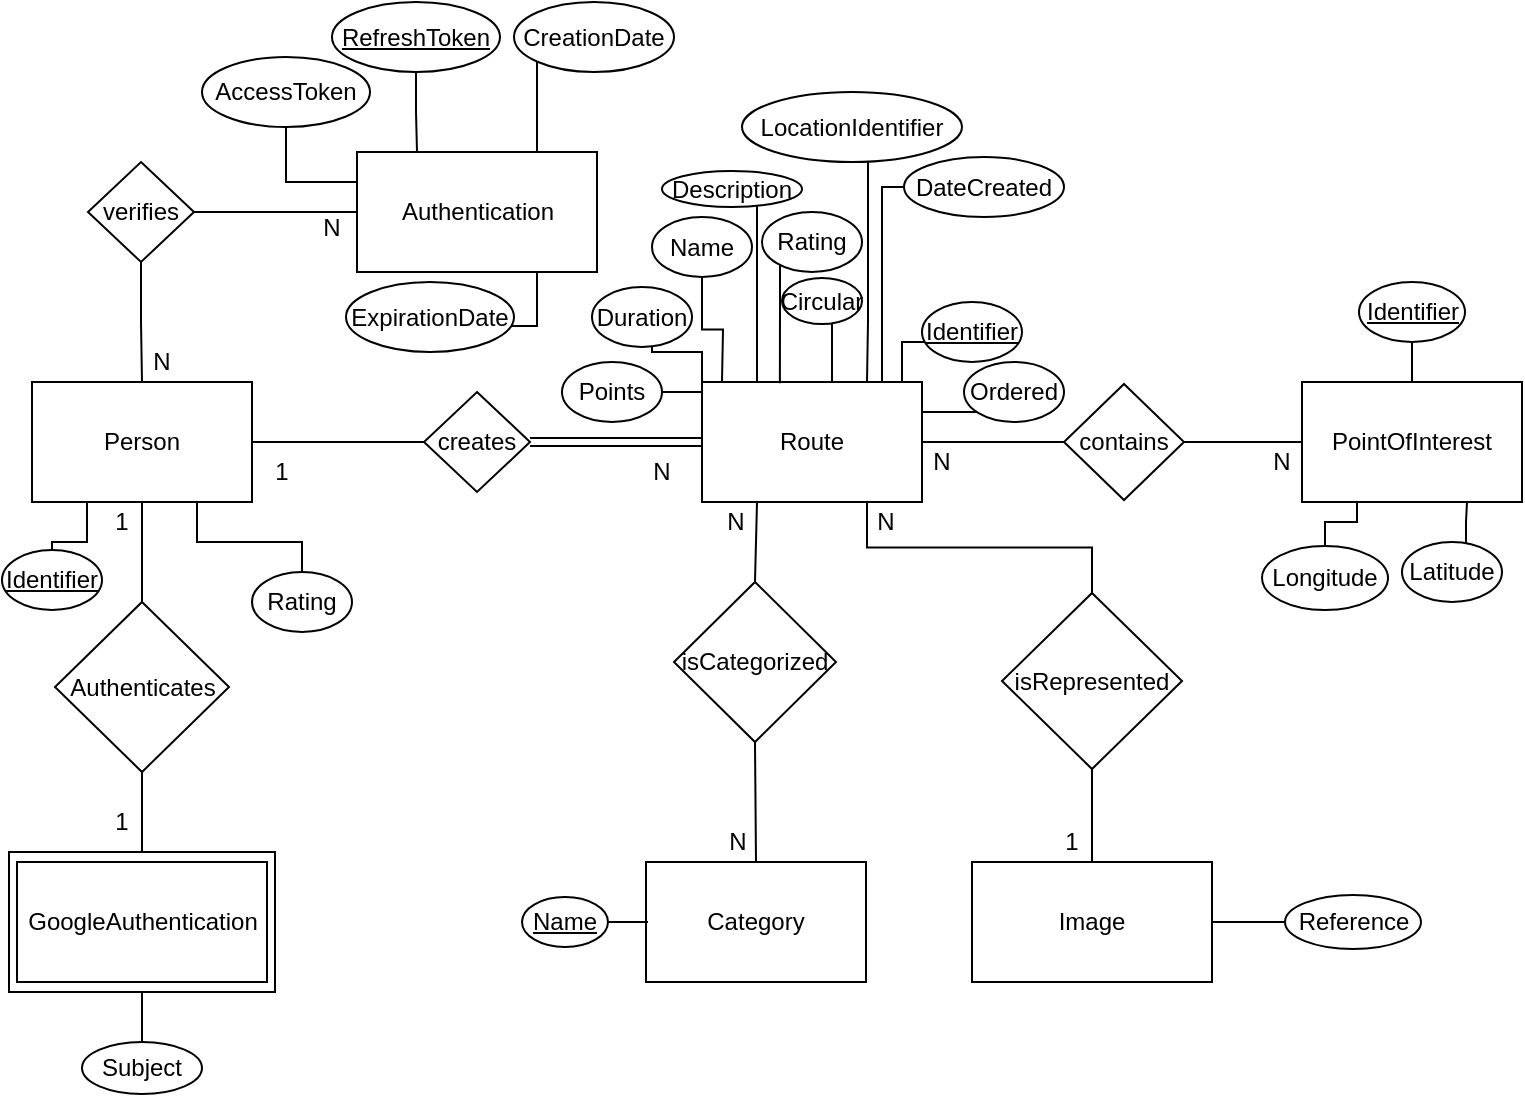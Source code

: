 <mxfile version="10.9.5" type="device"><diagram id="I5HzPMfTuk4XGvRj4fif" name="Page-1"><mxGraphModel dx="1210" dy="609" grid="1" gridSize="10" guides="1" tooltips="1" connect="1" arrows="1" fold="1" page="1" pageScale="1" pageWidth="827" pageHeight="1169" math="0" shadow="0"><root><mxCell id="0"/><mxCell id="1" parent="0"/><mxCell id="45ko04TPYs-SI4kpnUHM-22" value="" style="rounded=0;whiteSpace=wrap;html=1;" parent="1" vertex="1"><mxGeometry x="113.5" y="435" width="133" height="70" as="geometry"/></mxCell><mxCell id="byKmGA6-FAQ3RbrHDZm1-11" style="edgeStyle=orthogonalEdgeStyle;rounded=0;orthogonalLoop=1;jettySize=auto;html=1;entryX=0;entryY=0.5;entryDx=0;entryDy=0;endArrow=none;endFill=0;" edge="1" parent="1" source="sx0cLf27U61Tal4f1JIm-5" target="byKmGA6-FAQ3RbrHDZm1-9"><mxGeometry relative="1" as="geometry"/></mxCell><mxCell id="byKmGA6-FAQ3RbrHDZm1-22" style="edgeStyle=orthogonalEdgeStyle;rounded=0;orthogonalLoop=1;jettySize=auto;html=1;exitX=0.75;exitY=1;exitDx=0;exitDy=0;entryX=0.5;entryY=0;entryDx=0;entryDy=0;endArrow=none;endFill=0;" edge="1" parent="1" source="sx0cLf27U61Tal4f1JIm-5" target="byKmGA6-FAQ3RbrHDZm1-21"><mxGeometry relative="1" as="geometry"/></mxCell><mxCell id="sx0cLf27U61Tal4f1JIm-5" value="Route" style="rounded=0;whiteSpace=wrap;html=1;" parent="1" vertex="1"><mxGeometry x="460" y="200" width="110" height="60" as="geometry"/></mxCell><mxCell id="sx0cLf27U61Tal4f1JIm-2" value="Person" style="rounded=0;whiteSpace=wrap;html=1;" parent="1" vertex="1"><mxGeometry x="125" y="200" width="110" height="60" as="geometry"/></mxCell><mxCell id="sx0cLf27U61Tal4f1JIm-7" value="Category" style="rounded=0;whiteSpace=wrap;html=1;" parent="1" vertex="1"><mxGeometry x="432" y="440" width="110" height="60" as="geometry"/></mxCell><mxCell id="byKmGA6-FAQ3RbrHDZm1-33" style="edgeStyle=orthogonalEdgeStyle;rounded=0;orthogonalLoop=1;jettySize=auto;html=1;entryX=0.75;entryY=1;entryDx=0;entryDy=0;endArrow=none;endFill=0;" edge="1" parent="1" source="sx0cLf27U61Tal4f1JIm-11" target="sx0cLf27U61Tal4f1JIm-2"><mxGeometry relative="1" as="geometry"><Array as="points"><mxPoint x="260" y="280"/><mxPoint x="207" y="280"/></Array></mxGeometry></mxCell><mxCell id="sx0cLf27U61Tal4f1JIm-11" value="Rating" style="ellipse;whiteSpace=wrap;html=1;" parent="1" vertex="1"><mxGeometry x="235" y="295" width="50" height="30" as="geometry"/></mxCell><mxCell id="byKmGA6-FAQ3RbrHDZm1-34" style="edgeStyle=orthogonalEdgeStyle;rounded=0;orthogonalLoop=1;jettySize=auto;html=1;entryX=0.25;entryY=1;entryDx=0;entryDy=0;endArrow=none;endFill=0;" edge="1" parent="1" source="sx0cLf27U61Tal4f1JIm-12" target="sx0cLf27U61Tal4f1JIm-2"><mxGeometry relative="1" as="geometry"><Array as="points"><mxPoint x="135" y="280"/><mxPoint x="152" y="280"/></Array></mxGeometry></mxCell><mxCell id="sx0cLf27U61Tal4f1JIm-12" value="Identifier" style="ellipse;whiteSpace=wrap;html=1;fontStyle=4" parent="1" vertex="1"><mxGeometry x="110" y="284" width="50" height="30" as="geometry"/></mxCell><mxCell id="sx0cLf27U61Tal4f1JIm-19" value="creates&lt;br&gt;" style="rhombus;whiteSpace=wrap;html=1;" parent="1" vertex="1"><mxGeometry x="321" y="205" width="53" height="50" as="geometry"/></mxCell><mxCell id="sx0cLf27U61Tal4f1JIm-22" value="" style="endArrow=none;html=1;entryX=0;entryY=0.5;entryDx=0;entryDy=0;exitX=1;exitY=0.5;exitDx=0;exitDy=0;" parent="1" source="sx0cLf27U61Tal4f1JIm-2" target="sx0cLf27U61Tal4f1JIm-19" edge="1"><mxGeometry width="50" height="50" relative="1" as="geometry"><mxPoint x="240" y="230" as="sourcePoint"/><mxPoint x="300" y="240" as="targetPoint"/></mxGeometry></mxCell><mxCell id="sx0cLf27U61Tal4f1JIm-25" value="" style="endArrow=none;html=1;shape=link;exitX=1;exitY=0.5;exitDx=0;exitDy=0;" parent="1" source="sx0cLf27U61Tal4f1JIm-19" edge="1"><mxGeometry width="50" height="50" relative="1" as="geometry"><mxPoint x="380" y="250" as="sourcePoint"/><mxPoint x="460" y="230" as="targetPoint"/></mxGeometry></mxCell><mxCell id="sx0cLf27U61Tal4f1JIm-26" value="1" style="text;html=1;strokeColor=none;fillColor=none;align=center;verticalAlign=middle;whiteSpace=wrap;rounded=0;" parent="1" vertex="1"><mxGeometry x="240" y="235" width="20" height="20" as="geometry"/></mxCell><mxCell id="sx0cLf27U61Tal4f1JIm-27" value="N" style="text;html=1;strokeColor=none;fillColor=none;align=center;verticalAlign=middle;whiteSpace=wrap;rounded=0;" parent="1" vertex="1"><mxGeometry x="430" y="235" width="20" height="20" as="geometry"/></mxCell><mxCell id="byKmGA6-FAQ3RbrHDZm1-57" style="edgeStyle=orthogonalEdgeStyle;rounded=0;orthogonalLoop=1;jettySize=auto;html=1;entryX=0.75;entryY=0;entryDx=0;entryDy=0;endArrow=none;endFill=0;" edge="1" parent="1" source="sx0cLf27U61Tal4f1JIm-30" target="sx0cLf27U61Tal4f1JIm-5"><mxGeometry relative="1" as="geometry"><Array as="points"><mxPoint x="560" y="180"/><mxPoint x="560" y="200"/></Array></mxGeometry></mxCell><mxCell id="sx0cLf27U61Tal4f1JIm-30" value="Identifier" style="ellipse;whiteSpace=wrap;html=1;fontStyle=4" parent="1" vertex="1"><mxGeometry x="570" y="160" width="50" height="30" as="geometry"/></mxCell><mxCell id="byKmGA6-FAQ3RbrHDZm1-48" style="edgeStyle=orthogonalEdgeStyle;rounded=0;orthogonalLoop=1;jettySize=auto;html=1;entryX=0.75;entryY=0;entryDx=0;entryDy=0;endArrow=none;endFill=0;" edge="1" parent="1" source="sx0cLf27U61Tal4f1JIm-32" target="sx0cLf27U61Tal4f1JIm-5"><mxGeometry relative="1" as="geometry"><Array as="points"><mxPoint x="543" y="170"/><mxPoint x="543" y="170"/></Array></mxGeometry></mxCell><mxCell id="sx0cLf27U61Tal4f1JIm-32" value="LocationIdentifier" style="ellipse;whiteSpace=wrap;html=1;" parent="1" vertex="1"><mxGeometry x="480" y="55" width="110" height="35" as="geometry"/></mxCell><mxCell id="byKmGA6-FAQ3RbrHDZm1-51" style="edgeStyle=orthogonalEdgeStyle;rounded=0;orthogonalLoop=1;jettySize=auto;html=1;endArrow=none;endFill=0;" edge="1" parent="1" source="sx0cLf27U61Tal4f1JIm-33"><mxGeometry relative="1" as="geometry"><mxPoint x="470" y="200" as="targetPoint"/></mxGeometry></mxCell><mxCell id="sx0cLf27U61Tal4f1JIm-33" value="Name" style="ellipse;whiteSpace=wrap;html=1;" parent="1" vertex="1"><mxGeometry x="435" y="117.5" width="50" height="30" as="geometry"/></mxCell><mxCell id="byKmGA6-FAQ3RbrHDZm1-52" style="edgeStyle=orthogonalEdgeStyle;rounded=0;orthogonalLoop=1;jettySize=auto;html=1;entryX=0.25;entryY=0;entryDx=0;entryDy=0;endArrow=none;endFill=0;" edge="1" parent="1" source="sx0cLf27U61Tal4f1JIm-34" target="sx0cLf27U61Tal4f1JIm-5"><mxGeometry relative="1" as="geometry"><Array as="points"><mxPoint x="488" y="146"/></Array></mxGeometry></mxCell><mxCell id="sx0cLf27U61Tal4f1JIm-34" value="Description" style="ellipse;whiteSpace=wrap;html=1;" parent="1" vertex="1"><mxGeometry x="440" y="94.5" width="70" height="18" as="geometry"/></mxCell><mxCell id="byKmGA6-FAQ3RbrHDZm1-53" style="edgeStyle=orthogonalEdgeStyle;rounded=0;orthogonalLoop=1;jettySize=auto;html=1;entryX=0.354;entryY=0.01;entryDx=0;entryDy=0;entryPerimeter=0;endArrow=none;endFill=0;" edge="1" parent="1" source="sx0cLf27U61Tal4f1JIm-35" target="sx0cLf27U61Tal4f1JIm-5"><mxGeometry relative="1" as="geometry"><Array as="points"><mxPoint x="499" y="160"/><mxPoint x="499" y="160"/></Array></mxGeometry></mxCell><mxCell id="sx0cLf27U61Tal4f1JIm-35" value="Rating" style="ellipse;whiteSpace=wrap;html=1;" parent="1" vertex="1"><mxGeometry x="490" y="115" width="50" height="30" as="geometry"/></mxCell><mxCell id="byKmGA6-FAQ3RbrHDZm1-50" style="edgeStyle=orthogonalEdgeStyle;rounded=0;orthogonalLoop=1;jettySize=auto;html=1;entryX=0.25;entryY=0;entryDx=0;entryDy=0;endArrow=none;endFill=0;" edge="1" parent="1" source="sx0cLf27U61Tal4f1JIm-36" target="sx0cLf27U61Tal4f1JIm-5"><mxGeometry relative="1" as="geometry"><Array as="points"><mxPoint x="435" y="185"/><mxPoint x="460" y="185"/><mxPoint x="460" y="200"/></Array></mxGeometry></mxCell><mxCell id="sx0cLf27U61Tal4f1JIm-36" value="Duration" style="ellipse;whiteSpace=wrap;html=1;" parent="1" vertex="1"><mxGeometry x="405" y="152.5" width="50" height="30" as="geometry"/></mxCell><mxCell id="byKmGA6-FAQ3RbrHDZm1-61" style="edgeStyle=orthogonalEdgeStyle;rounded=0;orthogonalLoop=1;jettySize=auto;html=1;endArrow=none;endFill=0;" edge="1" parent="1" source="sx0cLf27U61Tal4f1JIm-37"><mxGeometry relative="1" as="geometry"><mxPoint x="550" y="200" as="targetPoint"/><Array as="points"><mxPoint x="550" y="102"/></Array></mxGeometry></mxCell><mxCell id="sx0cLf27U61Tal4f1JIm-37" value="DateCreated" style="ellipse;whiteSpace=wrap;html=1;" parent="1" vertex="1"><mxGeometry x="561" y="87.5" width="80" height="30" as="geometry"/></mxCell><mxCell id="byKmGA6-FAQ3RbrHDZm1-49" style="edgeStyle=orthogonalEdgeStyle;rounded=0;orthogonalLoop=1;jettySize=auto;html=1;entryX=-0.005;entryY=0.21;entryDx=0;entryDy=0;entryPerimeter=0;endArrow=none;endFill=0;" edge="1" parent="1" source="sx0cLf27U61Tal4f1JIm-38" target="sx0cLf27U61Tal4f1JIm-5"><mxGeometry relative="1" as="geometry"/></mxCell><mxCell id="sx0cLf27U61Tal4f1JIm-38" value="Points" style="ellipse;whiteSpace=wrap;html=1;" parent="1" vertex="1"><mxGeometry x="390" y="190" width="50" height="30" as="geometry"/></mxCell><mxCell id="sx0cLf27U61Tal4f1JIm-54" value="" style="endArrow=none;html=1;entryX=0.25;entryY=1;entryDx=0;entryDy=0;exitX=0.5;exitY=0;exitDx=0;exitDy=0;" parent="1" source="2fo6EODxpbXdTXpy8ve5-1" target="sx0cLf27U61Tal4f1JIm-5" edge="1"><mxGeometry width="50" height="50" relative="1" as="geometry"><mxPoint x="515.2" y="325.2" as="sourcePoint"/><mxPoint x="530" y="270" as="targetPoint"/></mxGeometry></mxCell><mxCell id="sx0cLf27U61Tal4f1JIm-55" value="N" style="text;html=1;strokeColor=none;fillColor=none;align=center;verticalAlign=middle;whiteSpace=wrap;rounded=0;" parent="1" vertex="1"><mxGeometry x="570" y="230" width="20" height="20" as="geometry"/></mxCell><mxCell id="sx0cLf27U61Tal4f1JIm-56" value="N" style="text;html=1;strokeColor=none;fillColor=none;align=center;verticalAlign=middle;whiteSpace=wrap;rounded=0;" parent="1" vertex="1"><mxGeometry x="467.5" y="420" width="20" height="20" as="geometry"/></mxCell><mxCell id="byKmGA6-FAQ3RbrHDZm1-19" style="edgeStyle=orthogonalEdgeStyle;rounded=0;orthogonalLoop=1;jettySize=auto;html=1;entryX=0;entryY=0.5;entryDx=0;entryDy=0;endArrow=none;endFill=0;" edge="1" parent="1" source="sx0cLf27U61Tal4f1JIm-57" target="sx0cLf27U61Tal4f1JIm-7"><mxGeometry relative="1" as="geometry"/></mxCell><mxCell id="sx0cLf27U61Tal4f1JIm-57" value="Name" style="ellipse;whiteSpace=wrap;html=1;fontStyle=4" parent="1" vertex="1"><mxGeometry x="370" y="457.5" width="43" height="25" as="geometry"/></mxCell><mxCell id="2fo6EODxpbXdTXpy8ve5-1" value="isCategorized" style="rhombus;whiteSpace=wrap;html=1;" parent="1" vertex="1"><mxGeometry x="446" y="300" width="81" height="80" as="geometry"/></mxCell><mxCell id="45ko04TPYs-SI4kpnUHM-2" value="" style="endArrow=none;html=1;entryX=0.5;entryY=1;entryDx=0;entryDy=0;exitX=0.5;exitY=0;exitDx=0;exitDy=0;" parent="1" source="sx0cLf27U61Tal4f1JIm-7" target="2fo6EODxpbXdTXpy8ve5-1" edge="1"><mxGeometry width="50" height="50" relative="1" as="geometry"><mxPoint x="499.578" y="489.937" as="sourcePoint"/><mxPoint x="499.578" y="422.558" as="targetPoint"/></mxGeometry></mxCell><mxCell id="45ko04TPYs-SI4kpnUHM-4" value="GoogleAuthentication" style="rounded=0;whiteSpace=wrap;html=1;" parent="1" vertex="1"><mxGeometry x="117.5" y="440" width="125" height="60" as="geometry"/></mxCell><mxCell id="45ko04TPYs-SI4kpnUHM-6" value="Authenticates" style="rhombus;whiteSpace=wrap;html=1;" parent="1" vertex="1"><mxGeometry x="136.5" y="310" width="87" height="85" as="geometry"/></mxCell><mxCell id="45ko04TPYs-SI4kpnUHM-7" value="" style="endArrow=none;html=1;entryX=0.5;entryY=1;entryDx=0;entryDy=0;exitX=0.5;exitY=0;exitDx=0;exitDy=0;" parent="1" source="45ko04TPYs-SI4kpnUHM-6" target="sx0cLf27U61Tal4f1JIm-2" edge="1"><mxGeometry width="50" height="50" relative="1" as="geometry"><mxPoint x="70" y="330" as="sourcePoint"/><mxPoint x="120" y="280" as="targetPoint"/></mxGeometry></mxCell><mxCell id="45ko04TPYs-SI4kpnUHM-8" value="" style="endArrow=none;html=1;entryX=0.5;entryY=1;entryDx=0;entryDy=0;exitX=0.5;exitY=0;exitDx=0;exitDy=0;" parent="1" source="45ko04TPYs-SI4kpnUHM-22" target="45ko04TPYs-SI4kpnUHM-6" edge="1"><mxGeometry width="50" height="50" relative="1" as="geometry"><mxPoint x="70" y="400" as="sourcePoint"/><mxPoint x="120" y="350" as="targetPoint"/></mxGeometry></mxCell><mxCell id="45ko04TPYs-SI4kpnUHM-9" value="1" style="text;html=1;strokeColor=none;fillColor=none;align=center;verticalAlign=middle;whiteSpace=wrap;rounded=0;" parent="1" vertex="1"><mxGeometry x="160" y="410" width="20" height="20" as="geometry"/></mxCell><mxCell id="45ko04TPYs-SI4kpnUHM-10" value="1" style="text;html=1;strokeColor=none;fillColor=none;align=center;verticalAlign=middle;whiteSpace=wrap;rounded=0;" parent="1" vertex="1"><mxGeometry x="160" y="260" width="20" height="20" as="geometry"/></mxCell><mxCell id="byKmGA6-FAQ3RbrHDZm1-4" style="edgeStyle=orthogonalEdgeStyle;rounded=0;orthogonalLoop=1;jettySize=auto;html=1;entryX=0.5;entryY=1;entryDx=0;entryDy=0;endArrow=none;endFill=0;" edge="1" parent="1" source="45ko04TPYs-SI4kpnUHM-15" target="45ko04TPYs-SI4kpnUHM-22"><mxGeometry relative="1" as="geometry"/></mxCell><mxCell id="45ko04TPYs-SI4kpnUHM-15" value="Subject" style="ellipse;whiteSpace=wrap;html=1;fontStyle=0" parent="1" vertex="1"><mxGeometry x="150" y="530" width="60" height="26" as="geometry"/></mxCell><mxCell id="byKmGA6-FAQ3RbrHDZm1-12" style="edgeStyle=orthogonalEdgeStyle;rounded=0;orthogonalLoop=1;jettySize=auto;html=1;entryX=1;entryY=0.5;entryDx=0;entryDy=0;endArrow=none;endFill=0;" edge="1" parent="1" source="byKmGA6-FAQ3RbrHDZm1-1" target="byKmGA6-FAQ3RbrHDZm1-9"><mxGeometry relative="1" as="geometry"/></mxCell><mxCell id="byKmGA6-FAQ3RbrHDZm1-1" value="PointOfInterest" style="rounded=0;whiteSpace=wrap;html=1;" vertex="1" parent="1"><mxGeometry x="760" y="200" width="110" height="60" as="geometry"/></mxCell><mxCell id="byKmGA6-FAQ3RbrHDZm1-32" style="edgeStyle=orthogonalEdgeStyle;rounded=0;orthogonalLoop=1;jettySize=auto;html=1;entryX=1;entryY=0.5;entryDx=0;entryDy=0;endArrow=none;endFill=0;" edge="1" parent="1" source="byKmGA6-FAQ3RbrHDZm1-5" target="byKmGA6-FAQ3RbrHDZm1-29"><mxGeometry relative="1" as="geometry"/></mxCell><mxCell id="byKmGA6-FAQ3RbrHDZm1-5" value="Authentication" style="rounded=0;whiteSpace=wrap;html=1;" vertex="1" parent="1"><mxGeometry x="287.5" y="85" width="120" height="60" as="geometry"/></mxCell><mxCell id="byKmGA6-FAQ3RbrHDZm1-23" style="edgeStyle=orthogonalEdgeStyle;rounded=0;orthogonalLoop=1;jettySize=auto;html=1;exitX=0.5;exitY=0;exitDx=0;exitDy=0;entryX=0.5;entryY=1;entryDx=0;entryDy=0;endArrow=none;endFill=0;" edge="1" parent="1" source="byKmGA6-FAQ3RbrHDZm1-6" target="byKmGA6-FAQ3RbrHDZm1-21"><mxGeometry relative="1" as="geometry"/></mxCell><mxCell id="byKmGA6-FAQ3RbrHDZm1-6" value="Image" style="rounded=0;whiteSpace=wrap;html=1;" vertex="1" parent="1"><mxGeometry x="595" y="440" width="120" height="60" as="geometry"/></mxCell><mxCell id="byKmGA6-FAQ3RbrHDZm1-59" style="edgeStyle=orthogonalEdgeStyle;rounded=0;orthogonalLoop=1;jettySize=auto;html=1;endArrow=none;endFill=0;" edge="1" parent="1" source="byKmGA6-FAQ3RbrHDZm1-7"><mxGeometry relative="1" as="geometry"><mxPoint x="550" y="200" as="targetPoint"/><Array as="points"><mxPoint x="525" y="200"/></Array></mxGeometry></mxCell><mxCell id="byKmGA6-FAQ3RbrHDZm1-7" value="Circular" style="ellipse;whiteSpace=wrap;html=1;" vertex="1" parent="1"><mxGeometry x="500" y="148" width="40" height="23" as="geometry"/></mxCell><mxCell id="byKmGA6-FAQ3RbrHDZm1-56" style="edgeStyle=orthogonalEdgeStyle;rounded=0;orthogonalLoop=1;jettySize=auto;html=1;entryX=1;entryY=0.25;entryDx=0;entryDy=0;endArrow=none;endFill=0;" edge="1" parent="1" source="byKmGA6-FAQ3RbrHDZm1-8" target="sx0cLf27U61Tal4f1JIm-5"><mxGeometry relative="1" as="geometry"><Array as="points"><mxPoint x="580" y="215"/><mxPoint x="580" y="215"/></Array></mxGeometry></mxCell><mxCell id="byKmGA6-FAQ3RbrHDZm1-8" value="Ordered" style="ellipse;whiteSpace=wrap;html=1;" vertex="1" parent="1"><mxGeometry x="591" y="190" width="50" height="30" as="geometry"/></mxCell><mxCell id="byKmGA6-FAQ3RbrHDZm1-9" value="contains" style="rhombus;whiteSpace=wrap;html=1;" vertex="1" parent="1"><mxGeometry x="641" y="201" width="60" height="58" as="geometry"/></mxCell><mxCell id="byKmGA6-FAQ3RbrHDZm1-13" value="N" style="text;html=1;strokeColor=none;fillColor=none;align=center;verticalAlign=middle;whiteSpace=wrap;rounded=0;" vertex="1" parent="1"><mxGeometry x="467" y="260" width="20" height="20" as="geometry"/></mxCell><mxCell id="byKmGA6-FAQ3RbrHDZm1-14" value="N" style="text;html=1;strokeColor=none;fillColor=none;align=center;verticalAlign=middle;whiteSpace=wrap;rounded=0;" vertex="1" parent="1"><mxGeometry x="740" y="230" width="20" height="20" as="geometry"/></mxCell><mxCell id="byKmGA6-FAQ3RbrHDZm1-47" style="edgeStyle=orthogonalEdgeStyle;rounded=0;orthogonalLoop=1;jettySize=auto;html=1;entryX=0.5;entryY=0;entryDx=0;entryDy=0;endArrow=none;endFill=0;" edge="1" parent="1" source="byKmGA6-FAQ3RbrHDZm1-16" target="byKmGA6-FAQ3RbrHDZm1-1"><mxGeometry relative="1" as="geometry"/></mxCell><mxCell id="byKmGA6-FAQ3RbrHDZm1-16" value="Identifier" style="ellipse;whiteSpace=wrap;html=1;fontStyle=4" vertex="1" parent="1"><mxGeometry x="788.5" y="150" width="53" height="30" as="geometry"/></mxCell><mxCell id="byKmGA6-FAQ3RbrHDZm1-46" style="edgeStyle=orthogonalEdgeStyle;rounded=0;orthogonalLoop=1;jettySize=auto;html=1;entryX=0.75;entryY=1;entryDx=0;entryDy=0;endArrow=none;endFill=0;" edge="1" parent="1" source="byKmGA6-FAQ3RbrHDZm1-17" target="byKmGA6-FAQ3RbrHDZm1-1"><mxGeometry relative="1" as="geometry"><Array as="points"><mxPoint x="842" y="270"/><mxPoint x="842" y="270"/></Array></mxGeometry></mxCell><mxCell id="byKmGA6-FAQ3RbrHDZm1-17" value="Latitude" style="ellipse;whiteSpace=wrap;html=1;" vertex="1" parent="1"><mxGeometry x="810" y="280" width="50" height="30" as="geometry"/></mxCell><mxCell id="byKmGA6-FAQ3RbrHDZm1-45" style="edgeStyle=orthogonalEdgeStyle;rounded=0;orthogonalLoop=1;jettySize=auto;html=1;entryX=0.25;entryY=1;entryDx=0;entryDy=0;endArrow=none;endFill=0;" edge="1" parent="1" source="byKmGA6-FAQ3RbrHDZm1-18" target="byKmGA6-FAQ3RbrHDZm1-1"><mxGeometry relative="1" as="geometry"><Array as="points"><mxPoint x="771" y="270"/><mxPoint x="788" y="270"/></Array></mxGeometry></mxCell><mxCell id="byKmGA6-FAQ3RbrHDZm1-18" value="Longitude" style="ellipse;whiteSpace=wrap;html=1;" vertex="1" parent="1"><mxGeometry x="740" y="282" width="63" height="32" as="geometry"/></mxCell><mxCell id="byKmGA6-FAQ3RbrHDZm1-21" value="isRepresented" style="rhombus;whiteSpace=wrap;html=1;" vertex="1" parent="1"><mxGeometry x="610" y="305.5" width="90" height="88" as="geometry"/></mxCell><mxCell id="byKmGA6-FAQ3RbrHDZm1-25" style="edgeStyle=orthogonalEdgeStyle;rounded=0;orthogonalLoop=1;jettySize=auto;html=1;entryX=1;entryY=0.5;entryDx=0;entryDy=0;endArrow=none;endFill=0;" edge="1" parent="1" source="byKmGA6-FAQ3RbrHDZm1-24" target="byKmGA6-FAQ3RbrHDZm1-6"><mxGeometry relative="1" as="geometry"/></mxCell><mxCell id="byKmGA6-FAQ3RbrHDZm1-24" value="Reference" style="ellipse;whiteSpace=wrap;html=1;" vertex="1" parent="1"><mxGeometry x="751.5" y="456.5" width="68" height="27" as="geometry"/></mxCell><mxCell id="byKmGA6-FAQ3RbrHDZm1-26" value="N" style="text;html=1;strokeColor=none;fillColor=none;align=center;verticalAlign=middle;whiteSpace=wrap;rounded=0;" vertex="1" parent="1"><mxGeometry x="542" y="260" width="20" height="20" as="geometry"/></mxCell><mxCell id="byKmGA6-FAQ3RbrHDZm1-28" value="1" style="text;html=1;strokeColor=none;fillColor=none;align=center;verticalAlign=middle;whiteSpace=wrap;rounded=0;" vertex="1" parent="1"><mxGeometry x="635" y="420" width="20" height="20" as="geometry"/></mxCell><mxCell id="byKmGA6-FAQ3RbrHDZm1-31" style="edgeStyle=orthogonalEdgeStyle;rounded=0;orthogonalLoop=1;jettySize=auto;html=1;entryX=0.5;entryY=0;entryDx=0;entryDy=0;endArrow=none;endFill=0;" edge="1" parent="1" source="byKmGA6-FAQ3RbrHDZm1-29" target="sx0cLf27U61Tal4f1JIm-2"><mxGeometry relative="1" as="geometry"/></mxCell><mxCell id="byKmGA6-FAQ3RbrHDZm1-29" value="verifies" style="rhombus;whiteSpace=wrap;html=1;" vertex="1" parent="1"><mxGeometry x="153" y="90" width="53" height="50" as="geometry"/></mxCell><mxCell id="byKmGA6-FAQ3RbrHDZm1-41" style="edgeStyle=orthogonalEdgeStyle;rounded=0;orthogonalLoop=1;jettySize=auto;html=1;entryX=0.75;entryY=0;entryDx=0;entryDy=0;endArrow=none;endFill=0;" edge="1" parent="1" source="byKmGA6-FAQ3RbrHDZm1-35" target="byKmGA6-FAQ3RbrHDZm1-5"><mxGeometry relative="1" as="geometry"><Array as="points"><mxPoint x="378" y="65"/></Array></mxGeometry></mxCell><mxCell id="byKmGA6-FAQ3RbrHDZm1-35" value="CreationDate" style="ellipse;whiteSpace=wrap;html=1;" vertex="1" parent="1"><mxGeometry x="366" y="10" width="80" height="35" as="geometry"/></mxCell><mxCell id="byKmGA6-FAQ3RbrHDZm1-39" style="edgeStyle=orthogonalEdgeStyle;rounded=0;orthogonalLoop=1;jettySize=auto;html=1;entryX=0;entryY=0.25;entryDx=0;entryDy=0;endArrow=none;endFill=0;" edge="1" parent="1" source="byKmGA6-FAQ3RbrHDZm1-36" target="byKmGA6-FAQ3RbrHDZm1-5"><mxGeometry relative="1" as="geometry"/></mxCell><mxCell id="byKmGA6-FAQ3RbrHDZm1-36" value="AccessToken" style="ellipse;whiteSpace=wrap;html=1;" vertex="1" parent="1"><mxGeometry x="210" y="37.5" width="84" height="35" as="geometry"/></mxCell><mxCell id="byKmGA6-FAQ3RbrHDZm1-42" style="edgeStyle=orthogonalEdgeStyle;rounded=0;orthogonalLoop=1;jettySize=auto;html=1;entryX=0.75;entryY=1;entryDx=0;entryDy=0;endArrow=none;endFill=0;" edge="1" parent="1" source="byKmGA6-FAQ3RbrHDZm1-37" target="byKmGA6-FAQ3RbrHDZm1-5"><mxGeometry relative="1" as="geometry"><Array as="points"><mxPoint x="378" y="172"/></Array></mxGeometry></mxCell><mxCell id="byKmGA6-FAQ3RbrHDZm1-37" value="ExpirationDate" style="ellipse;whiteSpace=wrap;html=1;" vertex="1" parent="1"><mxGeometry x="282" y="150" width="84" height="35" as="geometry"/></mxCell><mxCell id="byKmGA6-FAQ3RbrHDZm1-40" style="edgeStyle=orthogonalEdgeStyle;rounded=0;orthogonalLoop=1;jettySize=auto;html=1;entryX=0.25;entryY=0;entryDx=0;entryDy=0;endArrow=none;endFill=0;" edge="1" parent="1" source="byKmGA6-FAQ3RbrHDZm1-38" target="byKmGA6-FAQ3RbrHDZm1-5"><mxGeometry relative="1" as="geometry"/></mxCell><mxCell id="byKmGA6-FAQ3RbrHDZm1-38" value="RefreshToken" style="ellipse;whiteSpace=wrap;html=1;fontStyle=4" vertex="1" parent="1"><mxGeometry x="275" y="10" width="84" height="35" as="geometry"/></mxCell><mxCell id="byKmGA6-FAQ3RbrHDZm1-43" value="N" style="text;html=1;strokeColor=none;fillColor=none;align=center;verticalAlign=middle;whiteSpace=wrap;rounded=0;" vertex="1" parent="1"><mxGeometry x="179.5" y="180" width="20" height="20" as="geometry"/></mxCell><mxCell id="byKmGA6-FAQ3RbrHDZm1-44" value="N" style="text;html=1;strokeColor=none;fillColor=none;align=center;verticalAlign=middle;whiteSpace=wrap;rounded=0;" vertex="1" parent="1"><mxGeometry x="265" y="112.5" width="20" height="20" as="geometry"/></mxCell></root></mxGraphModel></diagram></mxfile>
